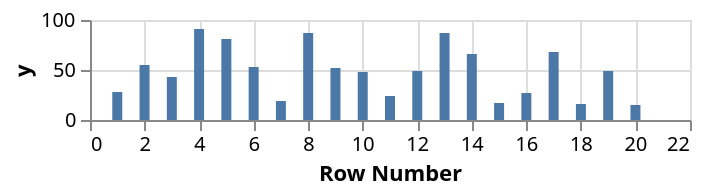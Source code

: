 {
    "$schema": "https://vega.github.io/schema/vega-lite/v2.json",
    "description": "Bar graph showing the row number for each of the cells",
    "width": 300,
    "height": 50,
    "data": {
        "values": [
            { "x": 1, "y": 28 }, { "x": 2, "y": 55 },
            { "x": 3, "y": 43 }, { "x": 4, "y": 91 },
            { "x": 5, "y": 81 }, { "x": 6, "y": 53 },
            { "x": 7, "y": 19 }, { "x": 8, "y": 87 },
            { "x": 9, "y": 52 }, { "x": 10, "y": 48 },
            { "x": 11, "y": 24 }, { "x": 12, "y": 49 },
            { "x": 13, "y": 87 }, { "x": 14, "y": 66 },
            { "x": 15, "y": 17 }, { "x": 16, "y": 27 },
            { "x": 17, "y": 68 }, { "x": 18, "y": 16 },
            { "x": 19, "y": 49 }, { "x": 20, "y": 15 }
        ]
    },
    "layer": [{
        "transform": [{
                "calculate": "datum.y - 50",
                "as": "ny"
            },
            {
                "window": [{
                    "op": "row_number",
                    "as": "RowNumber"
                }]
            }
        ],
        "mark": { "type": "bar", "clip": true },
        "encoding": {
            "x": {
                "field": "RowNumber",
                "type": "quantitative",
                "axis": { "title": "Row Number" }
            },
            "y": {
                "field": "y",
                "type": "quantitative",
                "axis": { "title": "y" }
            }
        }
    }]
}